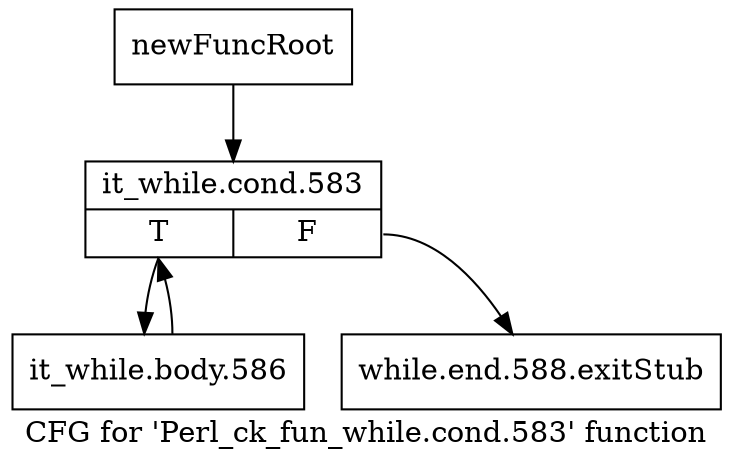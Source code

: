 digraph "CFG for 'Perl_ck_fun_while.cond.583' function" {
	label="CFG for 'Perl_ck_fun_while.cond.583' function";

	Node0x4c53800 [shape=record,label="{newFuncRoot}"];
	Node0x4c53800 -> Node0x4c598b0;
	Node0x4c53850 [shape=record,label="{while.end.588.exitStub}"];
	Node0x4c598b0 [shape=record,label="{it_while.cond.583|{<s0>T|<s1>F}}"];
	Node0x4c598b0:s0 -> Node0x4c59900;
	Node0x4c598b0:s1 -> Node0x4c53850;
	Node0x4c59900 [shape=record,label="{it_while.body.586}"];
	Node0x4c59900 -> Node0x4c598b0;
}

